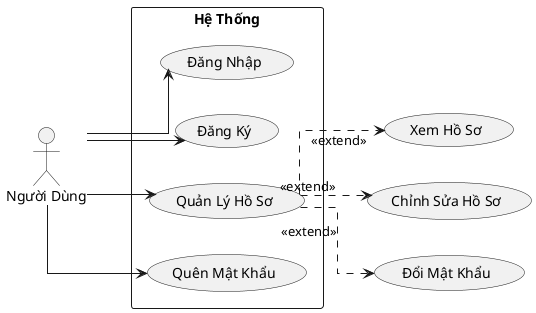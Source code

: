 @startuml
left to right direction
skinparam linetype ortho
actor "Người Dùng" as user
rectangle "Hệ Thống" {
  usecase "Đăng Nhập" as login
  usecase "Đăng Ký" as register
  usecase "Quản Lý Hồ Sơ" as manageProfile
  usecase "Quên Mật Khẩu" as forgotPassword
}

user --> login 
user --> register 
user --> manageProfile
user --> forgotPassword

manageProfile ..> (Xem Hồ Sơ) : <<extend>>
manageProfile ..> (Chỉnh Sửa Hồ Sơ) : <<extend>>
manageProfile ..> (Đổi Mật Khẩu) : <<extend>>
@enduml